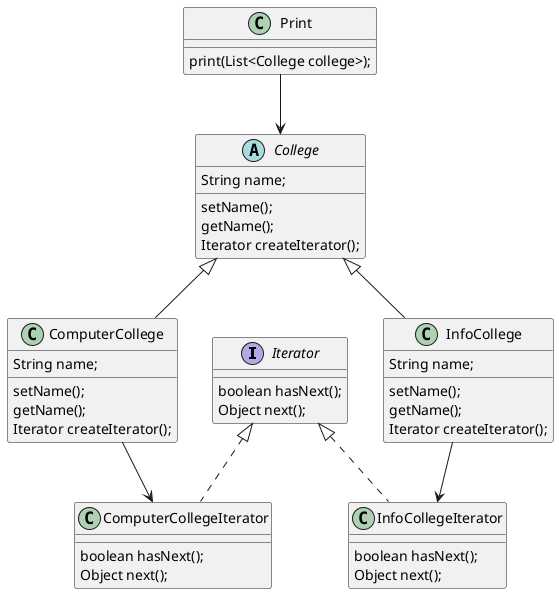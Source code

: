 @startuml

interface Iterator{
    boolean hasNext();
    Object next();
}

class ComputerCollegeIterator implements Iterator{
    boolean hasNext();
    Object next();
}

class InfoCollegeIterator implements Iterator{
    boolean hasNext();
    Object next();
}

abstract class College{
    String name;
    setName();
    getName();
    Iterator createIterator();
}

class InfoCollege extends College{
    String name;
    setName();
    getName();
    Iterator createIterator();
}

class ComputerCollege extends College{
    String name;
    setName();
    getName();
    Iterator createIterator();
}

class Print{
    print(List<College college>);
}

InfoCollege --> InfoCollegeIterator
ComputerCollege --> ComputerCollegeIterator
Print --> College
@enduml